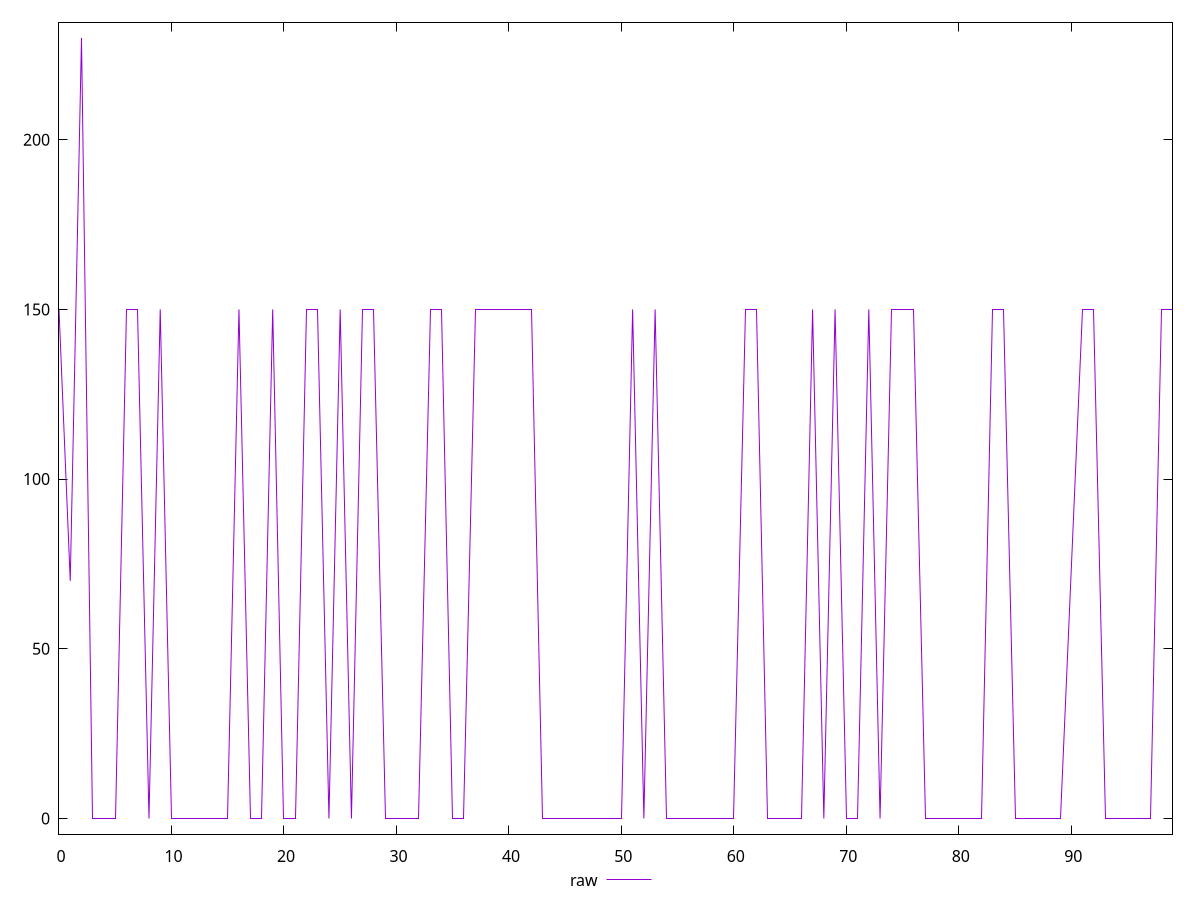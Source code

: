 reset

$raw <<EOF
0 150
1 70
2 230
3 0
4 0
5 0
6 150
7 150
8 0
9 150
10 0
11 0
12 0
13 0
14 0
15 0
16 150
17 0
18 0
19 150
20 0
21 0
22 150
23 150
24 0
25 150
26 0
27 150
28 150
29 0
30 0
31 0
32 0
33 150
34 150
35 0
36 0
37 150
38 150
39 150
40 150
41 150
42 150
43 0
44 0
45 0
46 0
47 0
48 0
49 0
50 0
51 150
52 0
53 150
54 0
55 0
56 0
57 0
58 0
59 0
60 0
61 150
62 150
63 0
64 0
65 0
66 0
67 150
68 0
69 150
70 0
71 0
72 150
73 0
74 150
75 150
76 150
77 0
78 0
79 0
80 0
81 0
82 0
83 150
84 150
85 0
86 0
87 0
88 0
89 0
91 150
92 150
93 0
94 0
95 0
96 0
97 0
98 150
99 150
EOF

set key outside below
set xrange [0:99]
set yrange [-4.6000000000000005:234.6]
set trange [-4.6000000000000005:234.6]
set terminal svg size 640, 500 enhanced background rgb 'white'
set output "report/report_00029_2021-02-24T13-36-40.390Z/unminified-javascript/samples/card/raw/values.svg"

plot $raw title "raw" with line

reset
